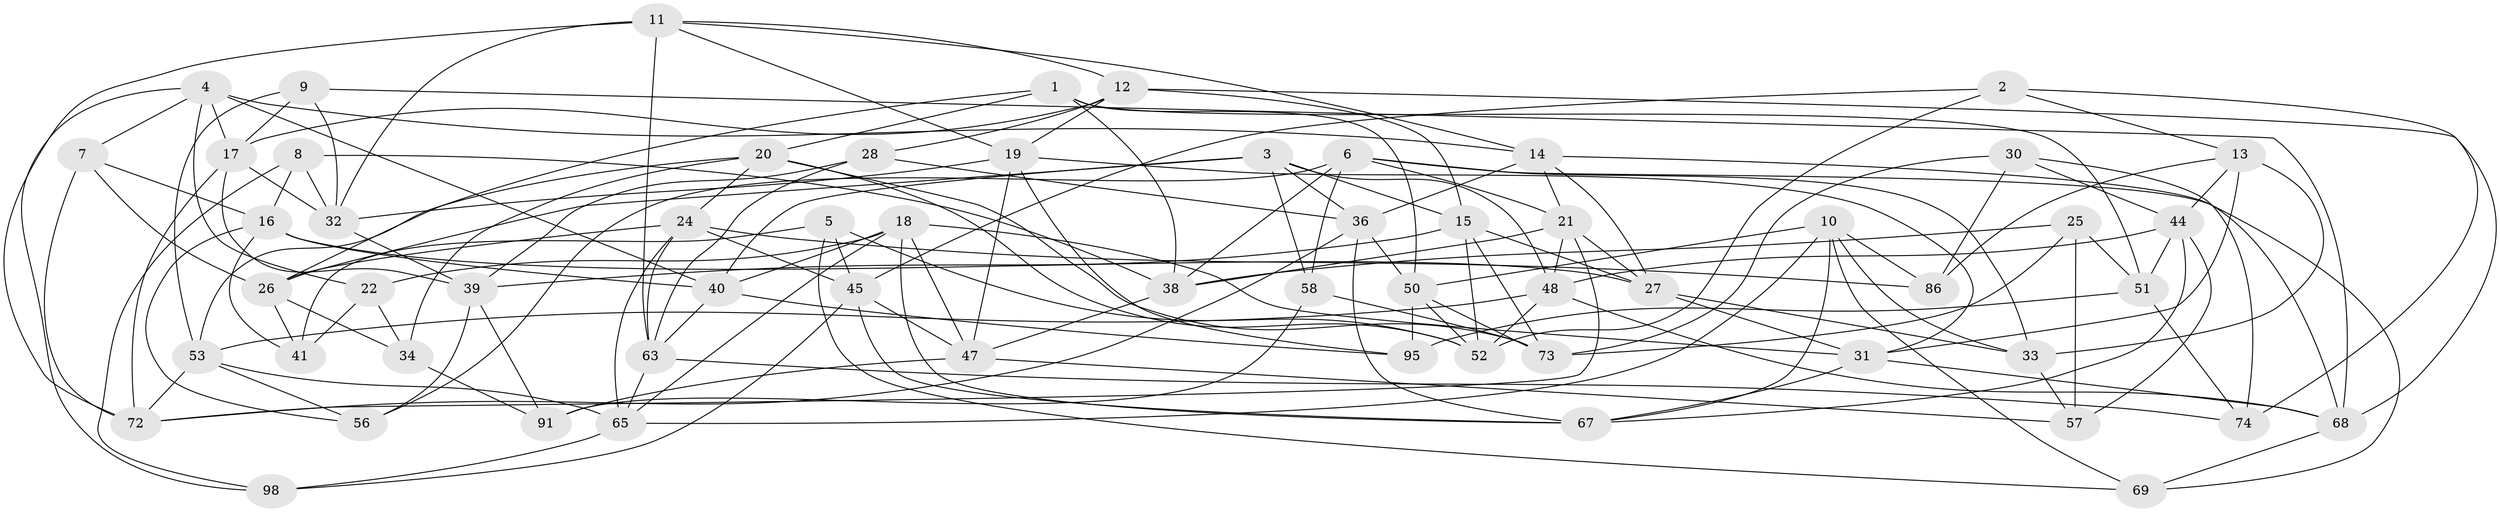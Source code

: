 // original degree distribution, {4: 1.0}
// Generated by graph-tools (version 1.1) at 2025/39/02/21/25 10:39:01]
// undirected, 60 vertices, 158 edges
graph export_dot {
graph [start="1"]
  node [color=gray90,style=filled];
  1 [super="+87"];
  2;
  3 [super="+43"];
  4 [super="+81"];
  5;
  6 [super="+83"];
  7;
  8;
  9;
  10 [super="+62"];
  11 [super="+77"];
  12 [super="+82"];
  13 [super="+29"];
  14 [super="+76"];
  15 [super="+80"];
  16 [super="+89"];
  17 [super="+49"];
  18 [super="+75"];
  19 [super="+55"];
  20 [super="+61"];
  21 [super="+23"];
  22;
  24 [super="+42"];
  25;
  26 [super="+35"];
  27 [super="+96"];
  28;
  30;
  31 [super="+84"];
  32 [super="+92"];
  33 [super="+37"];
  34;
  36 [super="+78"];
  38 [super="+100"];
  39 [super="+94"];
  40 [super="+59"];
  41;
  44 [super="+97"];
  45 [super="+46"];
  47 [super="+60"];
  48 [super="+54"];
  50 [super="+79"];
  51 [super="+66"];
  52 [super="+88"];
  53 [super="+64"];
  56;
  57;
  58;
  63 [super="+99"];
  65 [super="+90"];
  67 [super="+71"];
  68 [super="+70"];
  69;
  72 [super="+85"];
  73 [super="+93"];
  74;
  86;
  91;
  95;
  98;
  1 -- 20;
  1 -- 38;
  1 -- 51 [weight=2];
  1 -- 26;
  1 -- 50;
  2 -- 74;
  2 -- 13;
  2 -- 52;
  2 -- 45;
  3 -- 15;
  3 -- 40;
  3 -- 48;
  3 -- 26;
  3 -- 36;
  3 -- 58;
  4 -- 22;
  4 -- 14;
  4 -- 7;
  4 -- 40;
  4 -- 98;
  4 -- 17;
  5 -- 41;
  5 -- 69;
  5 -- 45;
  5 -- 52;
  6 -- 69;
  6 -- 58;
  6 -- 33;
  6 -- 56;
  6 -- 21;
  6 -- 38;
  7 -- 26;
  7 -- 72;
  7 -- 16;
  8 -- 16;
  8 -- 98;
  8 -- 32;
  8 -- 38;
  9 -- 17;
  9 -- 32;
  9 -- 68;
  9 -- 53;
  10 -- 65;
  10 -- 69;
  10 -- 50;
  10 -- 33;
  10 -- 67;
  10 -- 86;
  11 -- 14;
  11 -- 32;
  11 -- 19;
  11 -- 72;
  11 -- 12;
  11 -- 63;
  12 -- 28;
  12 -- 68;
  12 -- 19;
  12 -- 17;
  12 -- 15;
  13 -- 86;
  13 -- 33 [weight=2];
  13 -- 44;
  13 -- 31;
  14 -- 21;
  14 -- 68;
  14 -- 36;
  14 -- 27;
  15 -- 27;
  15 -- 73;
  15 -- 52;
  15 -- 39;
  16 -- 40;
  16 -- 41;
  16 -- 56;
  16 -- 27;
  17 -- 32;
  17 -- 72;
  17 -- 39;
  18 -- 67;
  18 -- 22;
  18 -- 40;
  18 -- 31;
  18 -- 47;
  18 -- 65;
  19 -- 95;
  19 -- 32;
  19 -- 31;
  19 -- 47;
  20 -- 73;
  20 -- 53;
  20 -- 24;
  20 -- 34;
  20 -- 52;
  21 -- 38;
  21 -- 48;
  21 -- 72;
  21 -- 27;
  22 -- 34;
  22 -- 41;
  24 -- 26;
  24 -- 65;
  24 -- 86;
  24 -- 63;
  24 -- 45;
  25 -- 57;
  25 -- 51;
  25 -- 73;
  25 -- 38;
  26 -- 34;
  26 -- 41;
  27 -- 31;
  27 -- 33;
  28 -- 63;
  28 -- 39;
  28 -- 36;
  30 -- 73;
  30 -- 74;
  30 -- 86;
  30 -- 44;
  31 -- 68;
  31 -- 67;
  32 -- 39;
  33 -- 57;
  34 -- 91;
  36 -- 67;
  36 -- 50;
  36 -- 72;
  38 -- 47;
  39 -- 91;
  39 -- 56;
  40 -- 63;
  40 -- 95;
  44 -- 51;
  44 -- 57;
  44 -- 48;
  44 -- 67;
  45 -- 98;
  45 -- 67;
  45 -- 47;
  47 -- 57;
  47 -- 91;
  48 -- 53;
  48 -- 68;
  48 -- 52;
  50 -- 73;
  50 -- 52;
  50 -- 95;
  51 -- 95;
  51 -- 74;
  53 -- 72;
  53 -- 56;
  53 -- 65;
  58 -- 91;
  58 -- 73;
  63 -- 74;
  63 -- 65;
  65 -- 98;
  68 -- 69;
}
